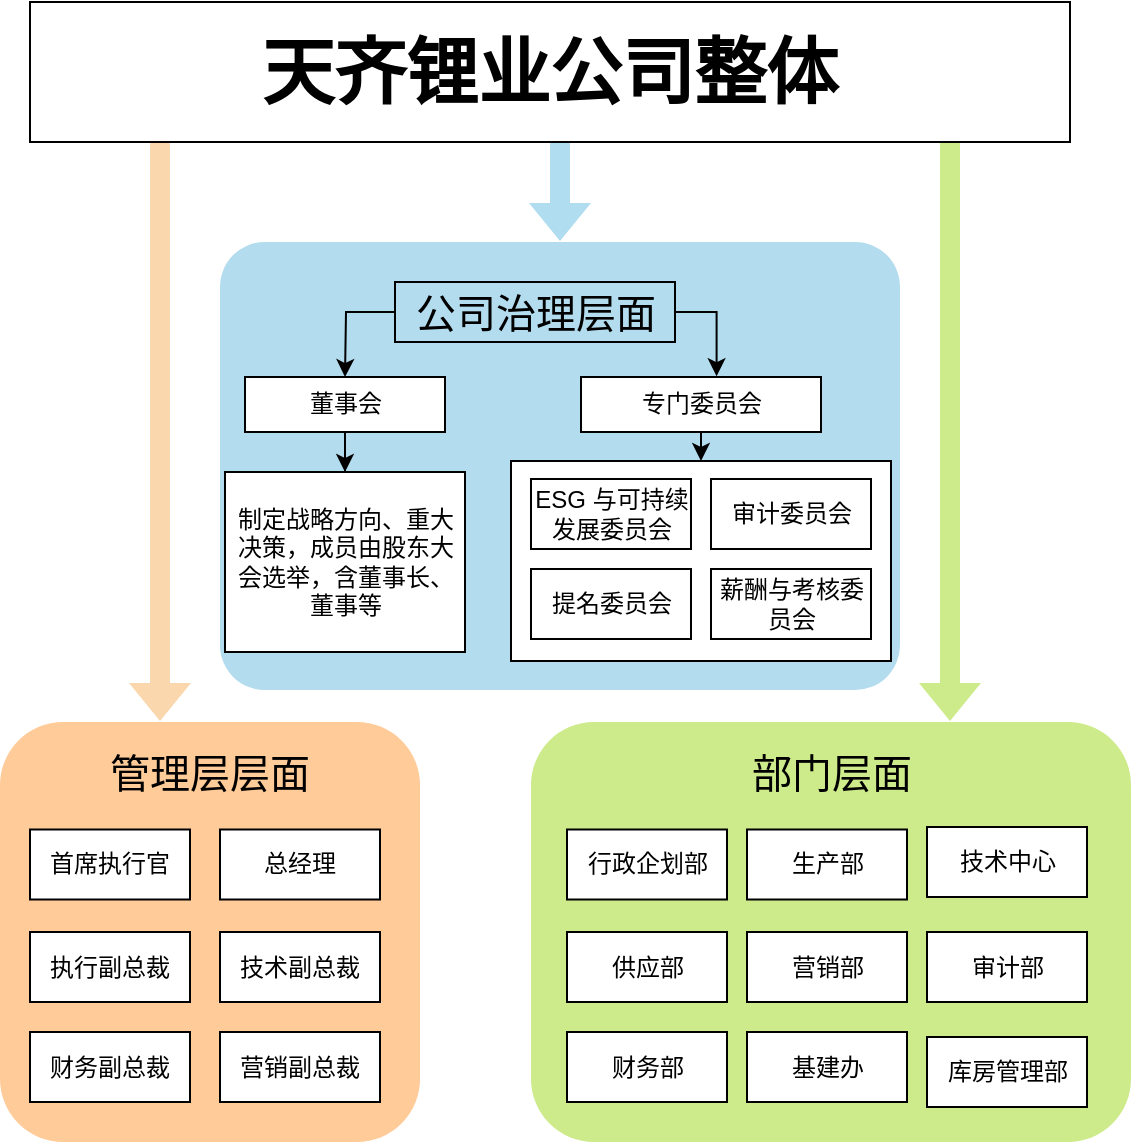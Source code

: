 <mxfile version="26.0.11">
  <diagram name="第 1 页" id="TwYUaC-a1CpHTZ6oVpY4">
    <mxGraphModel dx="1123" dy="601" grid="1" gridSize="10" guides="1" tooltips="1" connect="1" arrows="1" fold="1" page="1" pageScale="1" pageWidth="1169" pageHeight="827" math="0" shadow="0">
      <root>
        <mxCell id="0" />
        <mxCell id="1" parent="0" />
        <mxCell id="61niebQx1IRzvQKm9kXk-44" value="" style="rounded=1;whiteSpace=wrap;html=1;fillColor=light-dark(#b3dcee, #271d00);gradientColor=none;strokeColor=none;arcSize=10;" vertex="1" parent="1">
          <mxGeometry x="360" y="270" width="340" height="224" as="geometry" />
        </mxCell>
        <mxCell id="61niebQx1IRzvQKm9kXk-63" value="" style="rounded=1;whiteSpace=wrap;html=1;arcSize=0;" vertex="1" parent="1">
          <mxGeometry x="505.5" y="379.5" width="190" height="100" as="geometry" />
        </mxCell>
        <mxCell id="61niebQx1IRzvQKm9kXk-47" value="" style="rounded=1;whiteSpace=wrap;html=1;fillColor=light-dark(#cdeb8b, #ededed);strokeColor=none;" vertex="1" parent="1">
          <mxGeometry x="515.5" y="510" width="300" height="210" as="geometry" />
        </mxCell>
        <mxCell id="61niebQx1IRzvQKm9kXk-46" value="" style="rounded=1;whiteSpace=wrap;html=1;fillColor=light-dark(#ffcb99, #ededed);strokeColor=none;" vertex="1" parent="1">
          <mxGeometry x="250" y="510" width="210" height="210" as="geometry" />
        </mxCell>
        <mxCell id="61niebQx1IRzvQKm9kXk-1" value="&lt;font style=&quot;font-size: 36px;&quot;&gt;&lt;b style=&quot;&quot;&gt;天齐锂业公司整体&lt;/b&gt;&lt;/font&gt;" style="rounded=0;whiteSpace=wrap;html=1;" vertex="1" parent="1">
          <mxGeometry x="265" y="150" width="520" height="70" as="geometry" />
        </mxCell>
        <mxCell id="61niebQx1IRzvQKm9kXk-59" value="" style="edgeStyle=orthogonalEdgeStyle;rounded=0;orthogonalLoop=1;jettySize=auto;html=1;" edge="1" parent="1" source="61niebQx1IRzvQKm9kXk-11" target="61niebQx1IRzvQKm9kXk-12">
          <mxGeometry relative="1" as="geometry" />
        </mxCell>
        <mxCell id="61niebQx1IRzvQKm9kXk-11" value="董事会" style="rounded=0;whiteSpace=wrap;html=1;" vertex="1" parent="1">
          <mxGeometry x="372.5" y="337.5" width="100" height="27.5" as="geometry" />
        </mxCell>
        <mxCell id="61niebQx1IRzvQKm9kXk-12" value="制定战略方向、重大决策，成员由股东大会选举，含董事长、董事等" style="rounded=0;whiteSpace=wrap;html=1;" vertex="1" parent="1">
          <mxGeometry x="362.5" y="385" width="120" height="90" as="geometry" />
        </mxCell>
        <mxCell id="61niebQx1IRzvQKm9kXk-13" value="专门委员会" style="rounded=0;whiteSpace=wrap;html=1;" vertex="1" parent="1">
          <mxGeometry x="540.5" y="337.5" width="120" height="27.5" as="geometry" />
        </mxCell>
        <mxCell id="61niebQx1IRzvQKm9kXk-16" value="ESG 与可持续发展委员会" style="rounded=0;whiteSpace=wrap;html=1;" vertex="1" parent="1">
          <mxGeometry x="515.5" y="388.5" width="80" height="35" as="geometry" />
        </mxCell>
        <mxCell id="61niebQx1IRzvQKm9kXk-17" value="审计委员会" style="rounded=0;whiteSpace=wrap;html=1;" vertex="1" parent="1">
          <mxGeometry x="605.5" y="388.5" width="80" height="35" as="geometry" />
        </mxCell>
        <mxCell id="61niebQx1IRzvQKm9kXk-18" value="提名委员会" style="rounded=0;whiteSpace=wrap;html=1;" vertex="1" parent="1">
          <mxGeometry x="515.5" y="433.5" width="80" height="35" as="geometry" />
        </mxCell>
        <mxCell id="61niebQx1IRzvQKm9kXk-19" value="薪酬与考核委员会" style="rounded=0;whiteSpace=wrap;html=1;" vertex="1" parent="1">
          <mxGeometry x="605.5" y="433.5" width="80" height="35" as="geometry" />
        </mxCell>
        <mxCell id="61niebQx1IRzvQKm9kXk-25" value="首席执行官" style="rounded=0;whiteSpace=wrap;html=1;" vertex="1" parent="1">
          <mxGeometry x="265" y="563.75" width="80" height="35" as="geometry" />
        </mxCell>
        <mxCell id="61niebQx1IRzvQKm9kXk-26" value="执行副总裁" style="rounded=0;whiteSpace=wrap;html=1;" vertex="1" parent="1">
          <mxGeometry x="265" y="615" width="80" height="35" as="geometry" />
        </mxCell>
        <mxCell id="61niebQx1IRzvQKm9kXk-27" value="财务副总裁" style="rounded=0;whiteSpace=wrap;html=1;" vertex="1" parent="1">
          <mxGeometry x="265" y="665" width="80" height="35" as="geometry" />
        </mxCell>
        <mxCell id="61niebQx1IRzvQKm9kXk-28" value="营销副总裁" style="rounded=0;whiteSpace=wrap;html=1;" vertex="1" parent="1">
          <mxGeometry x="360" y="665" width="80" height="35" as="geometry" />
        </mxCell>
        <mxCell id="61niebQx1IRzvQKm9kXk-29" value="总经理" style="rounded=0;whiteSpace=wrap;html=1;" vertex="1" parent="1">
          <mxGeometry x="360" y="563.75" width="80" height="35" as="geometry" />
        </mxCell>
        <mxCell id="61niebQx1IRzvQKm9kXk-30" value="技术副总裁" style="rounded=0;whiteSpace=wrap;html=1;" vertex="1" parent="1">
          <mxGeometry x="360" y="615" width="80" height="35" as="geometry" />
        </mxCell>
        <mxCell id="61niebQx1IRzvQKm9kXk-31" value="行政企划部" style="rounded=0;whiteSpace=wrap;html=1;" vertex="1" parent="1">
          <mxGeometry x="533.5" y="563.75" width="80" height="35" as="geometry" />
        </mxCell>
        <mxCell id="61niebQx1IRzvQKm9kXk-32" value="生产部" style="rounded=0;whiteSpace=wrap;html=1;" vertex="1" parent="1">
          <mxGeometry x="623.5" y="563.75" width="80" height="35" as="geometry" />
        </mxCell>
        <mxCell id="61niebQx1IRzvQKm9kXk-33" value="营销部" style="rounded=0;whiteSpace=wrap;html=1;" vertex="1" parent="1">
          <mxGeometry x="623.5" y="615" width="80" height="35" as="geometry" />
        </mxCell>
        <mxCell id="61niebQx1IRzvQKm9kXk-34" value="供应部" style="rounded=0;whiteSpace=wrap;html=1;" vertex="1" parent="1">
          <mxGeometry x="533.5" y="615" width="80" height="35" as="geometry" />
        </mxCell>
        <mxCell id="61niebQx1IRzvQKm9kXk-35" value="财务部" style="rounded=0;whiteSpace=wrap;html=1;" vertex="1" parent="1">
          <mxGeometry x="533.5" y="665" width="80" height="35" as="geometry" />
        </mxCell>
        <mxCell id="61niebQx1IRzvQKm9kXk-36" value="技术中心" style="rounded=0;whiteSpace=wrap;html=1;" vertex="1" parent="1">
          <mxGeometry x="713.5" y="562.5" width="80" height="35" as="geometry" />
        </mxCell>
        <mxCell id="61niebQx1IRzvQKm9kXk-37" value="基建办" style="rounded=0;whiteSpace=wrap;html=1;" vertex="1" parent="1">
          <mxGeometry x="623.5" y="665" width="80" height="35" as="geometry" />
        </mxCell>
        <mxCell id="61niebQx1IRzvQKm9kXk-38" value="库房管理部" style="rounded=0;whiteSpace=wrap;html=1;" vertex="1" parent="1">
          <mxGeometry x="713.5" y="667.5" width="80" height="35" as="geometry" />
        </mxCell>
        <mxCell id="61niebQx1IRzvQKm9kXk-39" value="审计部" style="rounded=0;whiteSpace=wrap;html=1;" vertex="1" parent="1">
          <mxGeometry x="713.5" y="615" width="80" height="35" as="geometry" />
        </mxCell>
        <mxCell id="61niebQx1IRzvQKm9kXk-41" value="&lt;font style=&quot;font-size: 20px;&quot;&gt;公司治理层面&lt;/font&gt;" style="text;html=1;align=center;verticalAlign=middle;whiteSpace=wrap;rounded=0;strokeColor=default;" vertex="1" parent="1">
          <mxGeometry x="447.5" y="290" width="140" height="30" as="geometry" />
        </mxCell>
        <mxCell id="61niebQx1IRzvQKm9kXk-42" value="&lt;span style=&quot;font-size: 20px;&quot;&gt;管理层层面&lt;/span&gt;" style="text;html=1;align=center;verticalAlign=middle;whiteSpace=wrap;rounded=0;" vertex="1" parent="1">
          <mxGeometry x="290" y="520" width="130" height="30" as="geometry" />
        </mxCell>
        <mxCell id="61niebQx1IRzvQKm9kXk-43" value="&lt;span style=&quot;font-size: 20px;&quot;&gt;部门层面&lt;/span&gt;" style="text;html=1;align=center;verticalAlign=middle;whiteSpace=wrap;rounded=0;" vertex="1" parent="1">
          <mxGeometry x="610.5" y="520" width="110" height="30" as="geometry" />
        </mxCell>
        <mxCell id="61niebQx1IRzvQKm9kXk-54" value="" style="endArrow=classic;html=1;rounded=0;exitX=0;exitY=0.5;exitDx=0;exitDy=0;entryX=0.5;entryY=0;entryDx=0;entryDy=0;" edge="1" parent="1" source="61niebQx1IRzvQKm9kXk-41" target="61niebQx1IRzvQKm9kXk-11">
          <mxGeometry width="50" height="50" relative="1" as="geometry">
            <mxPoint x="370" y="330" as="sourcePoint" />
            <mxPoint x="420" y="280" as="targetPoint" />
            <Array as="points">
              <mxPoint x="423" y="305" />
            </Array>
          </mxGeometry>
        </mxCell>
        <mxCell id="61niebQx1IRzvQKm9kXk-57" value="" style="shape=flexArrow;endArrow=classic;html=1;rounded=0;fillColor=#fad7ac;strokeColor=none;" edge="1" parent="1">
          <mxGeometry width="50" height="50" relative="1" as="geometry">
            <mxPoint x="330" y="220" as="sourcePoint" />
            <mxPoint x="330" y="510" as="targetPoint" />
          </mxGeometry>
        </mxCell>
        <mxCell id="61niebQx1IRzvQKm9kXk-58" value="" style="shape=flexArrow;endArrow=classic;html=1;rounded=0;fillColor=#cdeb8b;strokeColor=none;" edge="1" parent="1">
          <mxGeometry width="50" height="50" relative="1" as="geometry">
            <mxPoint x="725" y="220" as="sourcePoint" />
            <mxPoint x="725" y="510" as="targetPoint" />
          </mxGeometry>
        </mxCell>
        <mxCell id="61niebQx1IRzvQKm9kXk-64" style="edgeStyle=orthogonalEdgeStyle;rounded=0;orthogonalLoop=1;jettySize=auto;html=1;entryX=0.565;entryY=-0.014;entryDx=0;entryDy=0;entryPerimeter=0;" edge="1" parent="1" source="61niebQx1IRzvQKm9kXk-41" target="61niebQx1IRzvQKm9kXk-13">
          <mxGeometry relative="1" as="geometry">
            <Array as="points">
              <mxPoint x="608" y="305" />
            </Array>
          </mxGeometry>
        </mxCell>
        <mxCell id="61niebQx1IRzvQKm9kXk-65" value="" style="shape=flexArrow;endArrow=classic;html=1;rounded=0;entryX=0.5;entryY=0;entryDx=0;entryDy=0;fillColor=#b1ddf0;strokeColor=none;" edge="1" parent="1" target="61niebQx1IRzvQKm9kXk-44">
          <mxGeometry width="50" height="50" relative="1" as="geometry">
            <mxPoint x="530" y="220" as="sourcePoint" />
            <mxPoint x="530" y="240" as="targetPoint" />
          </mxGeometry>
        </mxCell>
        <mxCell id="61niebQx1IRzvQKm9kXk-68" value="" style="endArrow=classic;html=1;rounded=0;exitX=0.5;exitY=1;exitDx=0;exitDy=0;entryX=0.5;entryY=0;entryDx=0;entryDy=0;" edge="1" parent="1" source="61niebQx1IRzvQKm9kXk-13" target="61niebQx1IRzvQKm9kXk-63">
          <mxGeometry width="50" height="50" relative="1" as="geometry">
            <mxPoint x="620" y="390" as="sourcePoint" />
            <mxPoint x="670" y="340" as="targetPoint" />
          </mxGeometry>
        </mxCell>
      </root>
    </mxGraphModel>
  </diagram>
</mxfile>
